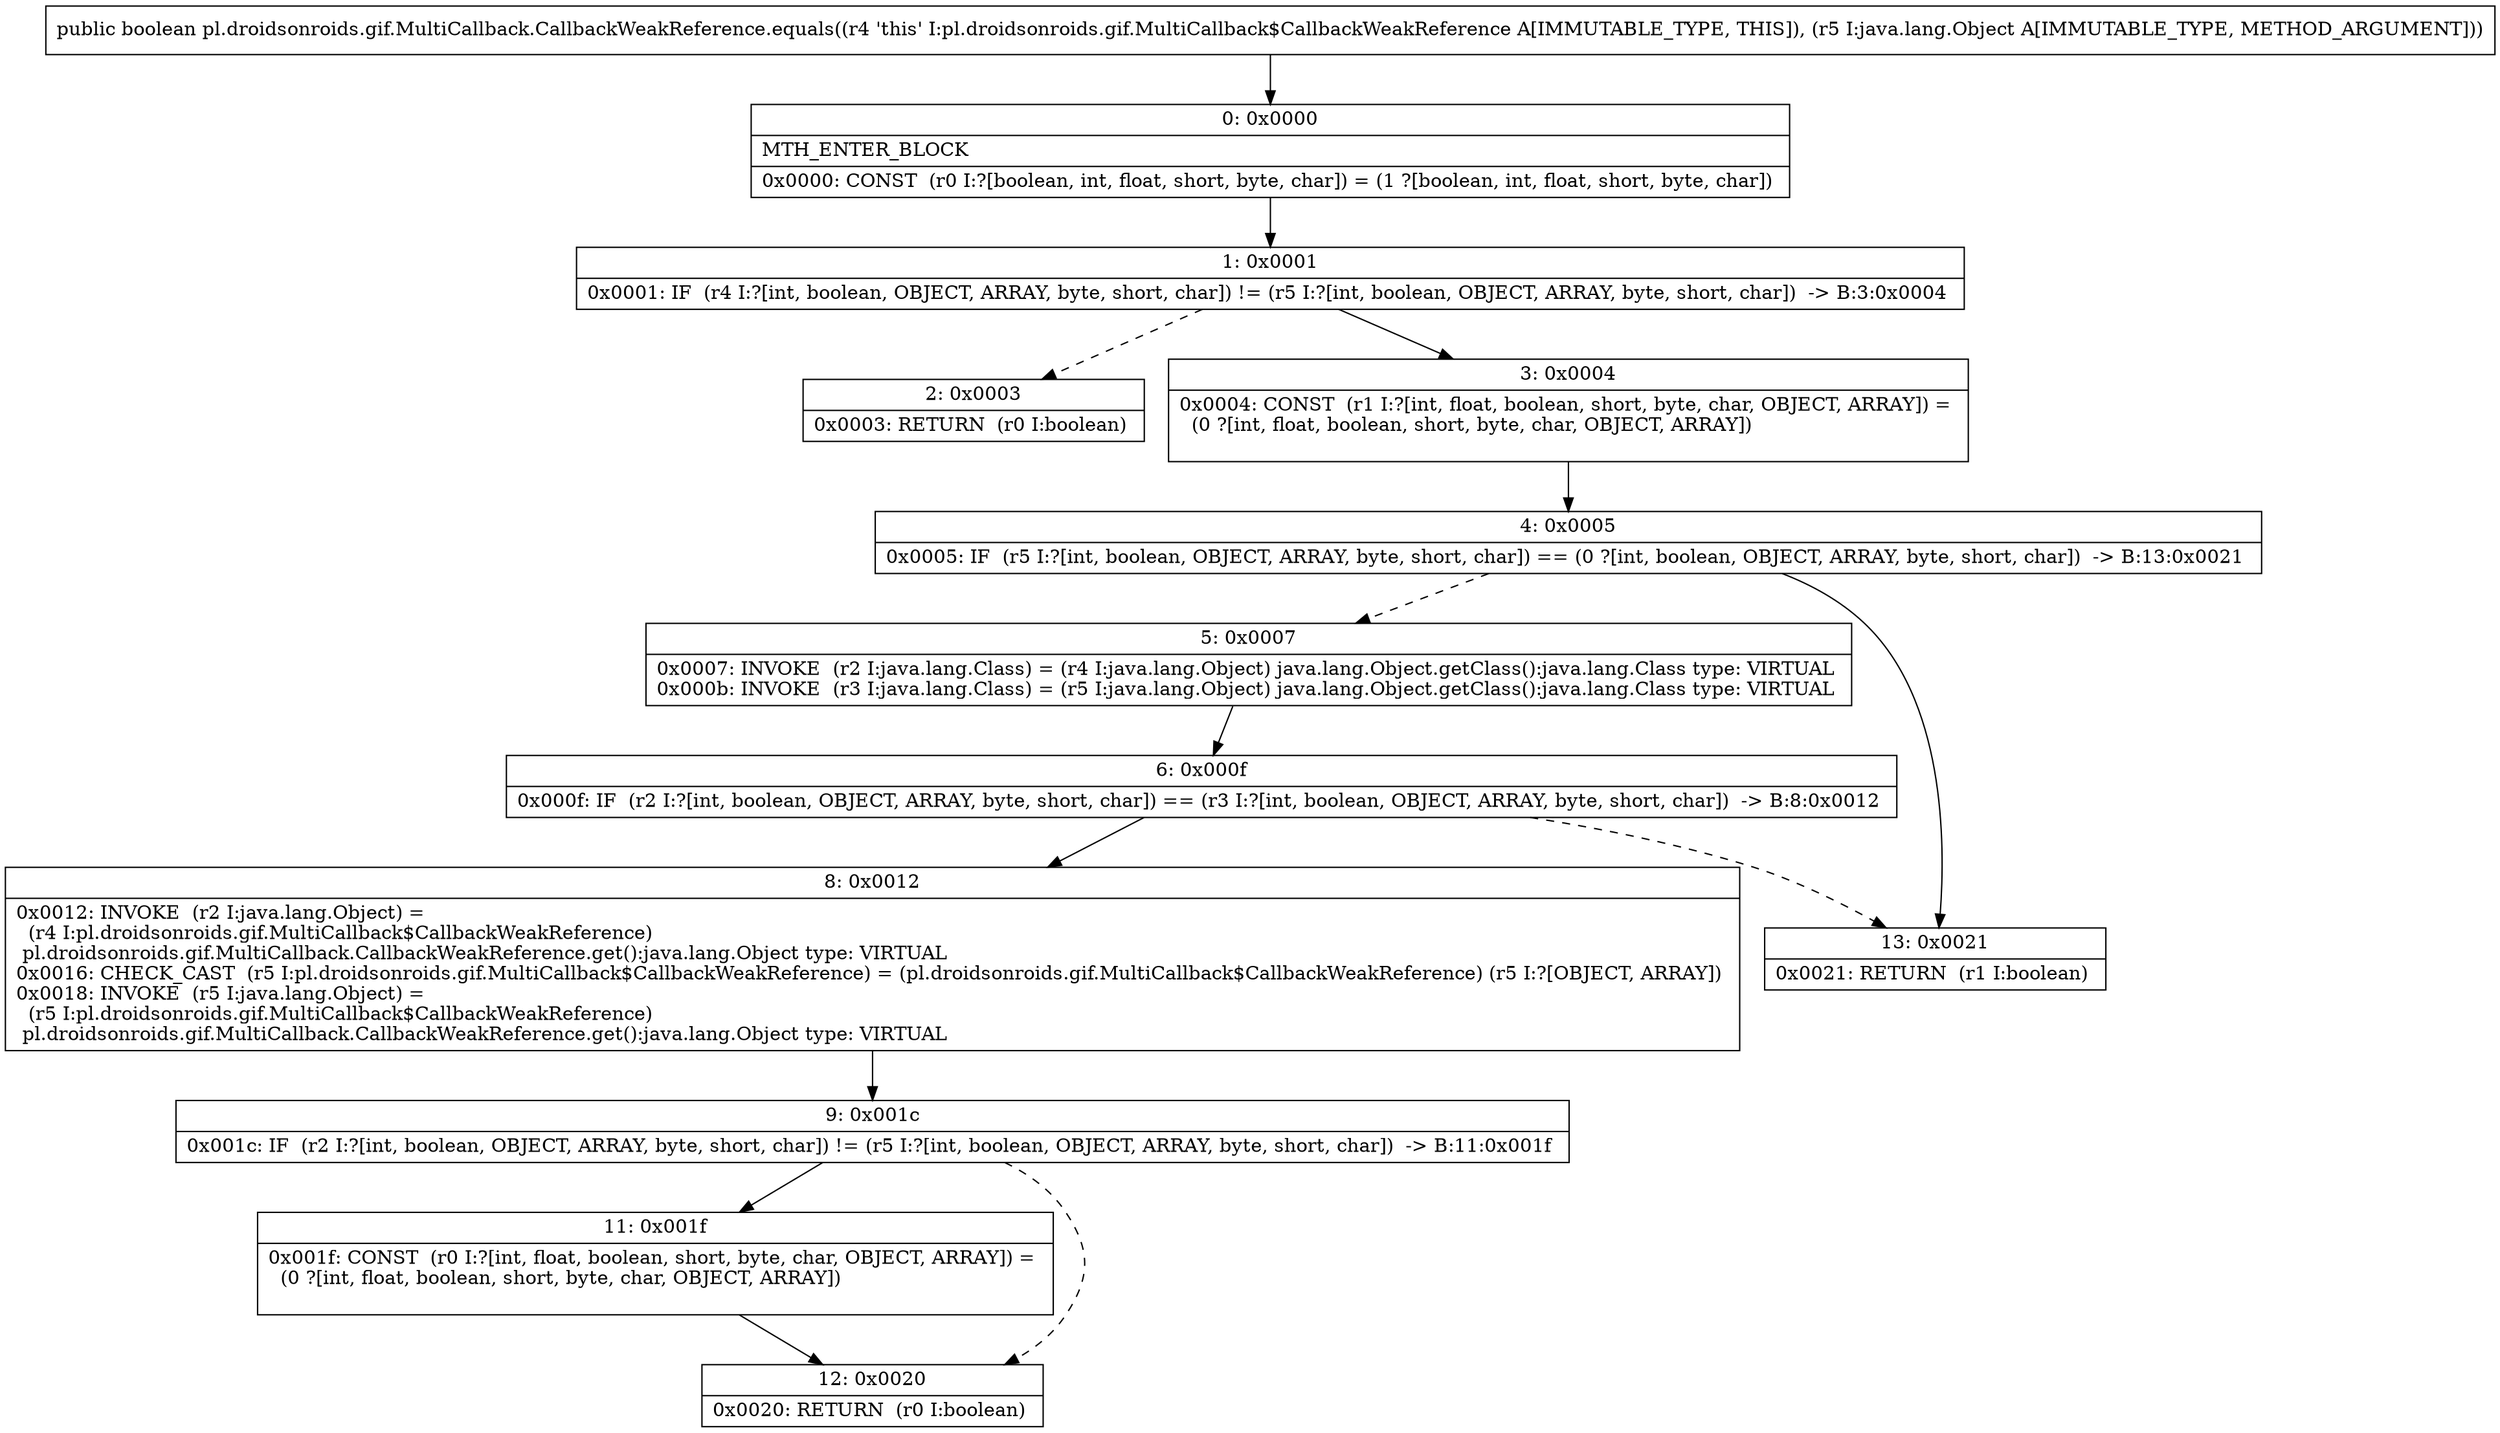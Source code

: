 digraph "CFG forpl.droidsonroids.gif.MultiCallback.CallbackWeakReference.equals(Ljava\/lang\/Object;)Z" {
Node_0 [shape=record,label="{0\:\ 0x0000|MTH_ENTER_BLOCK\l|0x0000: CONST  (r0 I:?[boolean, int, float, short, byte, char]) = (1 ?[boolean, int, float, short, byte, char]) \l}"];
Node_1 [shape=record,label="{1\:\ 0x0001|0x0001: IF  (r4 I:?[int, boolean, OBJECT, ARRAY, byte, short, char]) != (r5 I:?[int, boolean, OBJECT, ARRAY, byte, short, char])  \-\> B:3:0x0004 \l}"];
Node_2 [shape=record,label="{2\:\ 0x0003|0x0003: RETURN  (r0 I:boolean) \l}"];
Node_3 [shape=record,label="{3\:\ 0x0004|0x0004: CONST  (r1 I:?[int, float, boolean, short, byte, char, OBJECT, ARRAY]) = \l  (0 ?[int, float, boolean, short, byte, char, OBJECT, ARRAY])\l \l}"];
Node_4 [shape=record,label="{4\:\ 0x0005|0x0005: IF  (r5 I:?[int, boolean, OBJECT, ARRAY, byte, short, char]) == (0 ?[int, boolean, OBJECT, ARRAY, byte, short, char])  \-\> B:13:0x0021 \l}"];
Node_5 [shape=record,label="{5\:\ 0x0007|0x0007: INVOKE  (r2 I:java.lang.Class) = (r4 I:java.lang.Object) java.lang.Object.getClass():java.lang.Class type: VIRTUAL \l0x000b: INVOKE  (r3 I:java.lang.Class) = (r5 I:java.lang.Object) java.lang.Object.getClass():java.lang.Class type: VIRTUAL \l}"];
Node_6 [shape=record,label="{6\:\ 0x000f|0x000f: IF  (r2 I:?[int, boolean, OBJECT, ARRAY, byte, short, char]) == (r3 I:?[int, boolean, OBJECT, ARRAY, byte, short, char])  \-\> B:8:0x0012 \l}"];
Node_8 [shape=record,label="{8\:\ 0x0012|0x0012: INVOKE  (r2 I:java.lang.Object) = \l  (r4 I:pl.droidsonroids.gif.MultiCallback$CallbackWeakReference)\l pl.droidsonroids.gif.MultiCallback.CallbackWeakReference.get():java.lang.Object type: VIRTUAL \l0x0016: CHECK_CAST  (r5 I:pl.droidsonroids.gif.MultiCallback$CallbackWeakReference) = (pl.droidsonroids.gif.MultiCallback$CallbackWeakReference) (r5 I:?[OBJECT, ARRAY]) \l0x0018: INVOKE  (r5 I:java.lang.Object) = \l  (r5 I:pl.droidsonroids.gif.MultiCallback$CallbackWeakReference)\l pl.droidsonroids.gif.MultiCallback.CallbackWeakReference.get():java.lang.Object type: VIRTUAL \l}"];
Node_9 [shape=record,label="{9\:\ 0x001c|0x001c: IF  (r2 I:?[int, boolean, OBJECT, ARRAY, byte, short, char]) != (r5 I:?[int, boolean, OBJECT, ARRAY, byte, short, char])  \-\> B:11:0x001f \l}"];
Node_11 [shape=record,label="{11\:\ 0x001f|0x001f: CONST  (r0 I:?[int, float, boolean, short, byte, char, OBJECT, ARRAY]) = \l  (0 ?[int, float, boolean, short, byte, char, OBJECT, ARRAY])\l \l}"];
Node_12 [shape=record,label="{12\:\ 0x0020|0x0020: RETURN  (r0 I:boolean) \l}"];
Node_13 [shape=record,label="{13\:\ 0x0021|0x0021: RETURN  (r1 I:boolean) \l}"];
MethodNode[shape=record,label="{public boolean pl.droidsonroids.gif.MultiCallback.CallbackWeakReference.equals((r4 'this' I:pl.droidsonroids.gif.MultiCallback$CallbackWeakReference A[IMMUTABLE_TYPE, THIS]), (r5 I:java.lang.Object A[IMMUTABLE_TYPE, METHOD_ARGUMENT])) }"];
MethodNode -> Node_0;
Node_0 -> Node_1;
Node_1 -> Node_2[style=dashed];
Node_1 -> Node_3;
Node_3 -> Node_4;
Node_4 -> Node_5[style=dashed];
Node_4 -> Node_13;
Node_5 -> Node_6;
Node_6 -> Node_8;
Node_6 -> Node_13[style=dashed];
Node_8 -> Node_9;
Node_9 -> Node_11;
Node_9 -> Node_12[style=dashed];
Node_11 -> Node_12;
}

